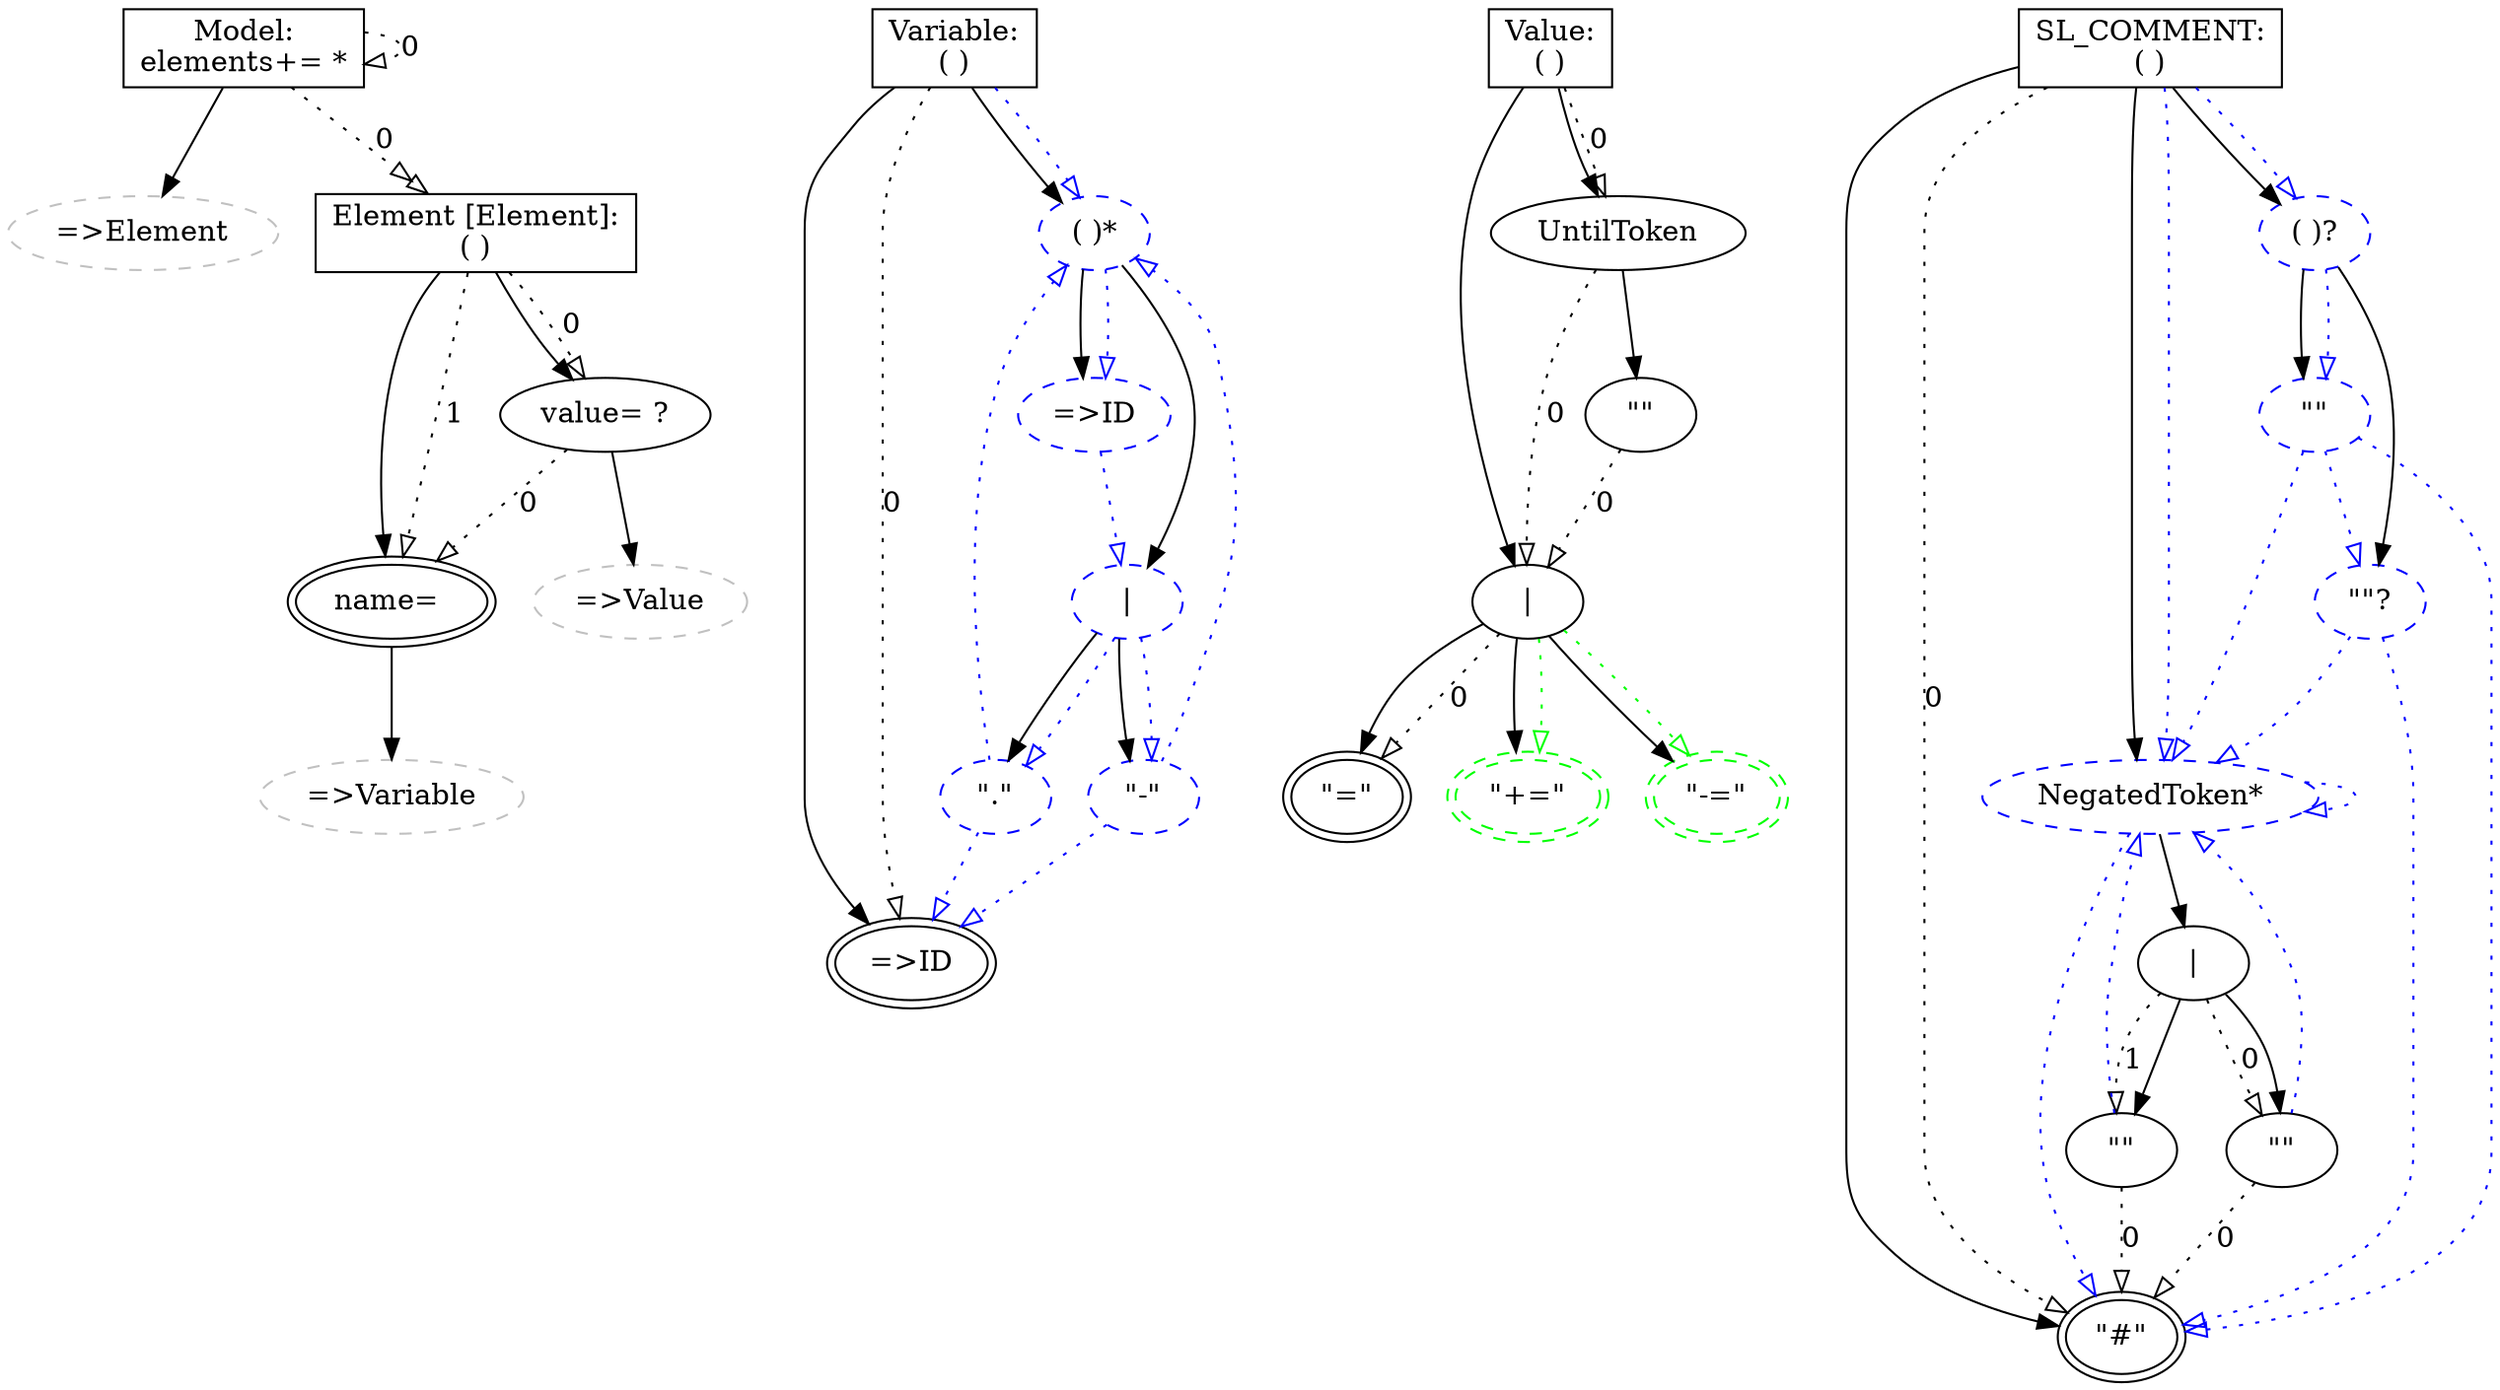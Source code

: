 ## This is a Graphviz .dot file (http://www.graphviz.org/)
## You can use the command 'dot -Tpdf this.dot > out.pdf' to render it.
digraph G {
assignment1513480116 [peripheries=2,label="Model:\nelements+= *",shape=record];
rulecall116510897 [style=dashed,color=grey,label="=\>Element"];
group1473079858 [label="Element \[Element\]:\n( )",shape=record];
assignment1861690790 [peripheries=2,label="name= "];
rulecall600370740 [style=dashed,color=grey,label="=\>Variable"];
assignment1552853574 [label="value= ?"];
rulecall441256227 [style=dashed,color=grey,label="=\>Value"];
group223292927 [label="Variable:\n( )",shape=record];
rulecall1230292780 [peripheries=2,label="=\>ID"];
group1558200144 [style=dashed,color=blue,label="( )*"];
alternatives106745043 [style=dashed,color=blue,label="\|"];
keyword915092456 [style=dashed,color=blue,label="\".\""];
keyword1828511825 [style=dashed,color=blue,label="\"-\""];
rulecall1307254205 [style=dashed,color=blue,label="=\>ID"];
group1431412123 [label="Value:\n( )",shape=record];
alternatives1631737567 [label="\|"];
keyword1247116379 [peripheries=2,label="\"=\""];
keyword844587133 [peripheries=2,style=dashed,color=green,label="\"+=\""];
keyword109037661 [peripheries=2,style=dashed,color=green,label="\"-=\""];
untiltoken792417536 [label=UntilToken];
keyword1615432505 [label="\"
\""];
group1293374299 [label="SL_COMMENT:\n( )",shape=record];
keyword912368359 [peripheries=2,label="\"#\""];
negatedtoken1141770133 [style=dashed,color=blue,label="NegatedToken*"];
alternatives1964239386 [label="\|"];
keyword1852738818 [label="\"
\""];
keyword468432626 [label="\"\""];
group272095280 [style=dashed,color=blue,label="( )?"];
keyword1112686497 [style=dashed,color=blue,label="\"\"?"];
keyword634357003 [style=dashed,color=blue,label="\"
\""];
assignment1513480116->rulecall116510897 [];
assignment1513480116->group1473079858 [style=dotted,label=0,arrowhead=onormalonormal];
assignment1513480116->assignment1513480116 [style=dotted,label=0,arrowtail=odot,arrowhead=onormal];
assignment1861690790->rulecall600370740 [];
group1473079858->assignment1861690790 [];
assignment1552853574->rulecall441256227 [];
assignment1552853574->assignment1861690790 [style=dotted,label=0,arrowhead=onormal];
group1473079858->assignment1552853574 [];
group1473079858->assignment1552853574 [style=dotted,label=0,arrowhead=onormal];
group1473079858->assignment1861690790 [style=dotted,label=1,arrowhead=onormal];
group223292927->rulecall1230292780 [];
keyword915092456->group1558200144 [style=dotted,color=blue,arrowhead=onormal];
keyword915092456->rulecall1230292780 [style=dotted,color=blue,arrowhead=onormal];
alternatives106745043->keyword915092456 [];
keyword1828511825->group1558200144 [style=dotted,color=blue,arrowhead=onormal];
keyword1828511825->rulecall1230292780 [style=dotted,color=blue,arrowhead=onormal];
alternatives106745043->keyword1828511825 [];
alternatives106745043->keyword915092456 [style=dotted,color=blue,arrowhead=onormal];
alternatives106745043->keyword1828511825 [style=dotted,color=blue,arrowhead=onormal];
group1558200144->alternatives106745043 [];
rulecall1307254205->alternatives106745043 [style=dotted,color=blue,arrowhead=onormal];
group1558200144->rulecall1307254205 [];
group1558200144->rulecall1307254205 [style=dotted,color=blue,arrowhead=onormal];
group223292927->group1558200144 [];
group223292927->group1558200144 [style=dotted,color=blue,arrowhead=onormal];
group223292927->rulecall1230292780 [style=dotted,label=0,arrowhead=onormal];
alternatives1631737567->keyword1247116379 [];
alternatives1631737567->keyword844587133 [];
alternatives1631737567->keyword109037661 [];
alternatives1631737567->keyword1247116379 [style=dotted,label=0,arrowhead=onormal];
alternatives1631737567->keyword844587133 [style=dotted,color=green,arrowhead=onormal];
alternatives1631737567->keyword109037661 [style=dotted,color=green,arrowhead=onormal];
group1431412123->alternatives1631737567 [];
keyword1615432505->alternatives1631737567 [style=dotted,label=0,arrowhead=onormal];
untiltoken792417536->keyword1615432505 [];
untiltoken792417536->alternatives1631737567 [style=dotted,label=0,arrowhead=onormal];
group1431412123->untiltoken792417536 [];
group1431412123->untiltoken792417536 [style=dotted,label=0,arrowhead=onormal];
group1293374299->keyword912368359 [];
keyword1852738818->negatedtoken1141770133 [style=dotted,color=blue,arrowhead=onormal];
keyword1852738818->keyword912368359 [style=dotted,label=0,arrowhead=onormal];
alternatives1964239386->keyword1852738818 [];
keyword468432626->negatedtoken1141770133 [style=dotted,color=blue,arrowhead=onormal];
keyword468432626->keyword912368359 [style=dotted,label=0,arrowhead=onormal];
alternatives1964239386->keyword468432626 [];
alternatives1964239386->keyword1852738818 [style=dotted,label=0,arrowhead=onormal];
alternatives1964239386->keyword468432626 [style=dotted,label=1,arrowhead=onormal];
negatedtoken1141770133->alternatives1964239386 [];
negatedtoken1141770133->negatedtoken1141770133 [style=dotted,color=blue,arrowhead=onormal];
negatedtoken1141770133->keyword912368359 [style=dotted,color=blue,arrowhead=onormal];
group1293374299->negatedtoken1141770133 [];
keyword1112686497->negatedtoken1141770133 [style=dotted,color=blue,arrowhead=onormal];
keyword1112686497->keyword912368359 [style=dotted,color=blue,arrowhead=onormal];
group272095280->keyword1112686497 [];
keyword634357003->keyword1112686497 [style=dotted,color=blue,arrowhead=onormal];
keyword634357003->negatedtoken1141770133 [style=dotted,color=blue,arrowhead=onormal];
keyword634357003->keyword912368359 [style=dotted,color=blue,arrowhead=onormal];
group272095280->keyword634357003 [];
group272095280->keyword634357003 [style=dotted,color=blue,arrowhead=onormal];
group1293374299->group272095280 [];
group1293374299->group272095280 [style=dotted,color=blue,arrowhead=onormal];
group1293374299->negatedtoken1141770133 [style=dotted,color=blue,arrowhead=onormal];
group1293374299->keyword912368359 [style=dotted,label=0,arrowhead=onormal];
}

